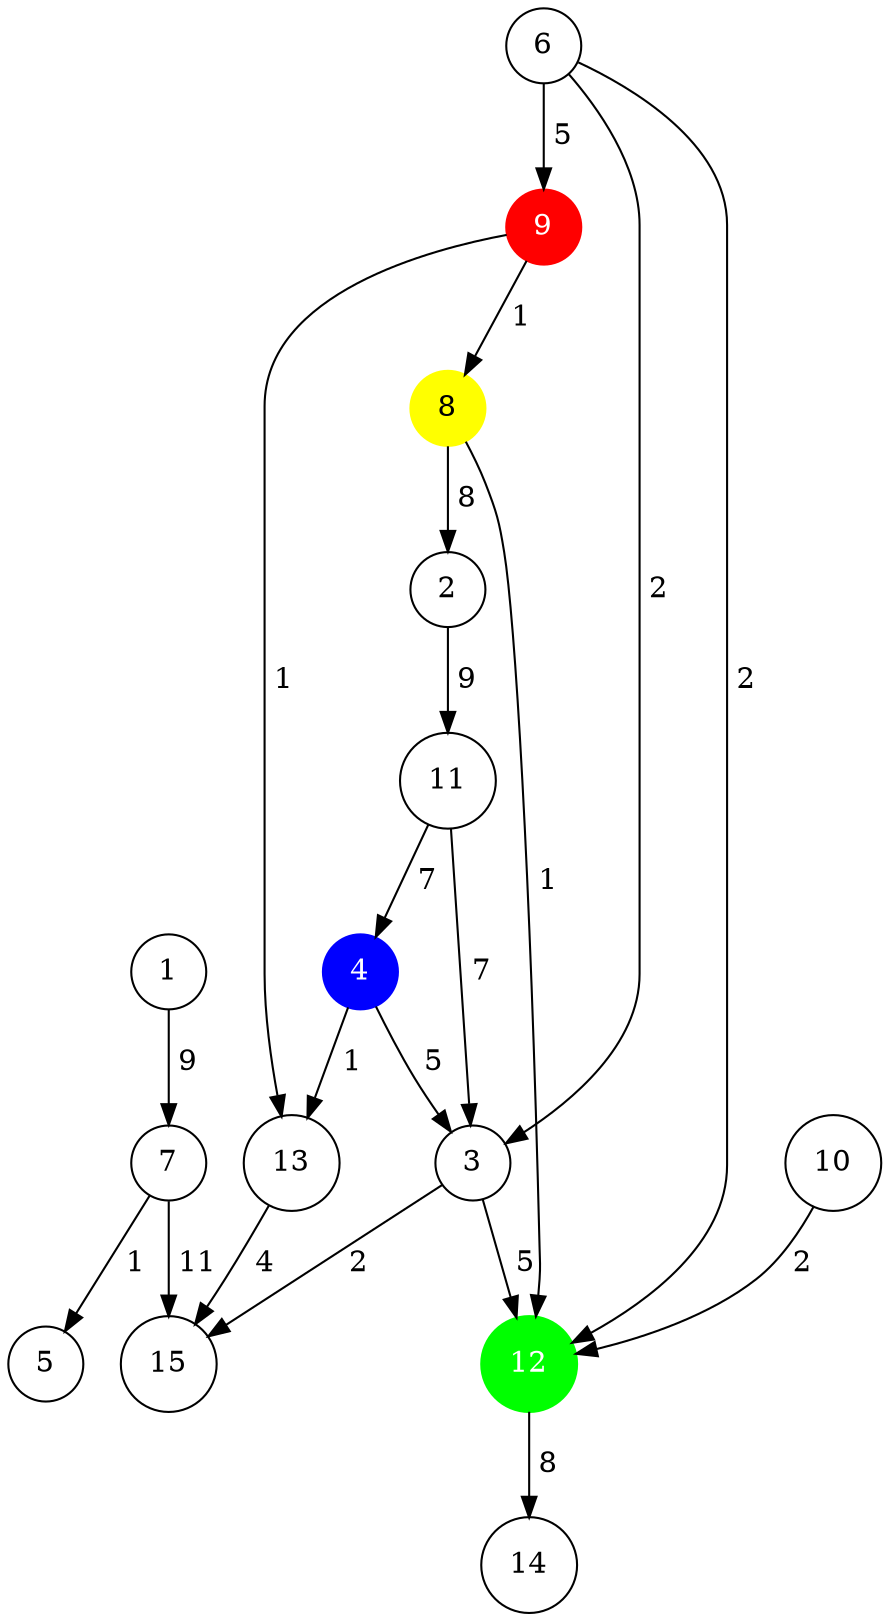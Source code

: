 strict digraph {
    node [shape=circle]
    1  [label=1]
	2  [label=2]
	3  [label=3]
	4  [label=4,color=blue,style=filled,fontcolor = white]
	5  [label=5]
	6  [label=6]
	7  [label=7]
	8  [label=8,color=yellow,style=filled]
	9  [label=9,color=red,style=filled,fontcolor = white]
	10 [label=10]
	11 [label=11]
	12 [label=12,color=green,style=filled,fontcolor = white]
	13 [label=13]
	14 [label=14]
	15 [label=15]
	
	1  -> 7   [label=" 9" ,weight=9 ]
	2  -> 11  [label=" 9" ,weight=9 ]
	3  -> 12  [label=" 5" ,weight=5 ]
	4  -> 13  [label=" 1" ,weight=1 ]
	3  -> 15  [label=" 2" ,weight=2 ]
	4  -> 3   [label=" 5" ,weight=5 ]
	6  -> 9   [label=" 5" ,weight=5 ]
	7  -> 15  [label=" 11",weight=11]
	8  -> 2   [label=" 8" ,weight=8 ]
	9  -> 8   [label=" 1" ,weight=1 ]
	10 -> 12  [label=" 2" ,weight=2 ]
	9  -> 13  [label=" 1" ,weight=1 ]
	6  -> 12  [label=" 2" ,weight=2 ]
	6  -> 3   [label=" 2" ,weight=2 ]
	7  -> 5   [label=" 1" ,weight=1 ]
	8  -> 12  [label=" 1" ,weight=1 ]
	11 -> 3   [label=" 7" ,weight=7 ]
	11 -> 4   [label=" 7" ,weight=7 ]
	12 -> 14  [label=" 8" ,weight=8 ]
	13 -> 15  [label=" 4" ,weight=4 ]
	
} 
